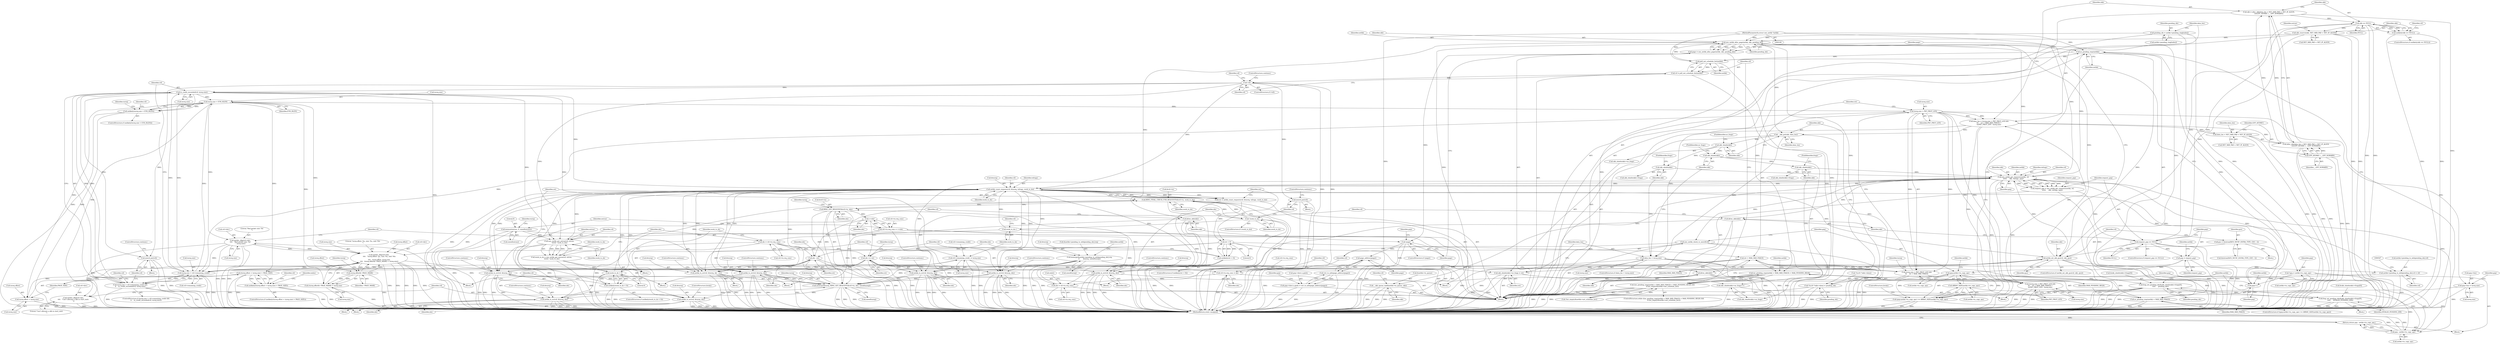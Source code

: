 digraph "1_linux_48856286b64e4b66ec62b94e504d0b29c1ade664_3@integer" {
"1000369" [label="(Call,skb = alloc_skb(data_len + NET_SKB_PAD + NET_IP_ALIGN,\n\t\t\t\tGFP_ATOMIC | __GFP_NOWARN))"];
"1000371" [label="(Call,alloc_skb(data_len + NET_SKB_PAD + NET_IP_ALIGN,\n\t\t\t\tGFP_ATOMIC | __GFP_NOWARN))"];
"1000353" [label="(Call,data_len = (txreq.size > PKT_PROT_LEN &&\n\t\t\t    ret < MAX_SKB_FRAGS) ?\n\t\t\tPKT_PROT_LEN : txreq.size)"];
"1000357" [label="(Call,txreq.size > PKT_PROT_LEN)"];
"1000282" [label="(Call,txreq.size < ETH_HLEN)"];
"1000185" [label="(Call,txreq.size > vif->remaining_credit)"];
"1000192" [label="(Call,tx_credit_exceeded(vif, txreq.size))"];
"1000148" [label="(Call,!vif)"];
"1000143" [label="(Call,vif = poll_net_schedule_list(netbk))"];
"1000145" [label="(Call,poll_net_schedule_list(netbk))"];
"1000122" [label="(Call,nr_pending_reqs(netbk))"];
"1000436" [label="(Call,xen_netbk_alloc_page(netbk, skb, pending_idx))"];
"1000107" [label="(MethodParameterIn,struct xen_netbk *netbk)"];
"1000397" [label="(Call,skb_reserve(skb, NET_SKB_PAD + NET_IP_ALIGN))"];
"1000382" [label="(Call,skb == NULL)"];
"1000369" [label="(Call,skb = alloc_skb(data_len + NET_SKB_PAD + NET_IP_ALIGN,\n\t\t\t\tGFP_ATOMIC | __GFP_NOWARN))"];
"1000606" [label="(Call,request_gop == NULL)"];
"1000597" [label="(Call,request_gop = xen_netbk_get_requests(netbk, vif,\n\t\t\t\t\t\t     skb, txfrags, gop))"];
"1000599" [label="(Call,xen_netbk_get_requests(netbk, vif,\n\t\t\t\t\t\t     skb, txfrags, gop))"];
"1000421" [label="(Call,netbk_set_skb_gso(vif, skb, gso))"];
"1000257" [label="(Call,netbk_count_requests(vif, &txreq, txfrags, work_to_do))"];
"1000232" [label="(Call,xen_netbk_get_extras(vif, extras,\n \t\t\t\t\t\t\t  work_to_do))"];
"1000218" [label="(Call,memset(extras, 0, sizeof(extras)))"];
"1000208" [label="(Call,work_to_do--)"];
"1000158" [label="(Call,!work_to_do)"];
"1000151" [label="(Call,RING_FINAL_CHECK_FOR_REQUESTS(&vif->tx, work_to_do))"];
"1000175" [label="(Call,RING_GET_REQUEST(&vif->tx, idx))"];
"1000164" [label="(Call,idx = vif->tx.req_cons)"];
"1000627" [label="(Call,vif->tx.req_cons = idx)"];
"1000277" [label="(Call,idx += ret)"];
"1000265" [label="(Call,ret < 0)"];
"1000255" [label="(Call,ret = netbk_count_requests(vif, &txreq, txfrags, work_to_do))"];
"1000236" [label="(Call,idx = vif->tx.req_cons)"];
"1000210" [label="(Call,vif->tx.req_cons = ++idx)"];
"1000216" [label="(Call,++idx)"];
"1000245" [label="(Call,work_to_do < 0)"];
"1000230" [label="(Call,work_to_do = xen_netbk_get_extras(vif, extras,\n \t\t\t\t\t\t\t  work_to_do))"];
"1000172" [label="(Call,memcpy(&txreq, RING_GET_REQUEST(&vif->tx, idx), sizeof(txreq)))"];
"1000612" [label="(Call,netbk_tx_err(vif, &txreq, idx))"];
"1000522" [label="(Call,memcpy(&netbk->pending_tx_info[pending_idx].req,\n\t\t       &txreq, sizeof(txreq)))"];
"1000296" [label="(Call,netbk_tx_err(vif, &txreq, idx))"];
"1000446" [label="(Call,netbk_tx_err(vif, &txreq, idx))"];
"1000428" [label="(Call,netbk_tx_err(vif, &txreq, idx))"];
"1000269" [label="(Call,netbk_tx_err(vif, &txreq, idx - ret))"];
"1000273" [label="(Call,idx - ret)"];
"1000249" [label="(Call,netbk_tx_err(vif, &txreq, idx))"];
"1000334" [label="(Call,netbk_tx_err(vif, &txreq, idx))"];
"1000412" [label="(Call,gso = &extras[XEN_NETIF_EXTRA_TYPE_GSO - 1])"];
"1000588" [label="(Call,skb_shinfo(skb))"];
"1000557" [label="(Call,skb_shinfo(skb))"];
"1000552" [label="(Call,__skb_put(skb, data_len))"];
"1000577" [label="(Call,skb_shinfo(skb))"];
"1000570" [label="(Call,skb_shinfo(skb))"];
"1000520" [label="(Call,gop++)"];
"1000638" [label="(Call,gop-netbk->tx_copy_ops)"];
"1000618" [label="(Call,gop = request_gop)"];
"1000643" [label="(Call,ARRAY_SIZE(netbk->tx_copy_ops))"];
"1000110" [label="(Call,*gop = netbk->tx_copy_ops)"];
"1000346" [label="(Call,pending_idx = netbk->pending_ring[index])"];
"1000288" [label="(Call,netdev_dbg(vif->dev,\n\t\t\t\t   \"Bad packet size: %d\n\", txreq.size))"];
"1000314" [label="(Call,netdev_dbg(vif->dev,\n \t\t\t\t   \"txreq.offset: %x, size: %u, end: %lu\n\",\n \t\t\t\t   txreq.offset, txreq.size,\n \t\t\t\t   (txreq.offset&~PAGE_MASK) + txreq.size))"];
"1000326" [label="(Call,txreq.offset&~PAGE_MASK)"];
"1000562" [label="(Call,data_len < txreq.size)"];
"1000201" [label="(Call,vif->remaining_credit -= txreq.size)"];
"1000377" [label="(Call,GFP_ATOMIC | __GFP_NOWARN)"];
"1000381" [label="(Call,unlikely(skb == NULL))"];
"1000426" [label="(Call,kfree_skb(skb))"];
"1000244" [label="(Call,unlikely(work_to_do < 0))"];
"1000391" [label="(Call,netbk_tx_err(vif, &txreq, idx))"];
"1000264" [label="(Call,unlikely(ret < 0))"];
"1000362" [label="(Call,ret < MAX_SKB_FRAGS)"];
"1000120" [label="(Call,(nr_pending_reqs(netbk) + MAX_SKB_FRAGS) < MAX_PENDING_REQS)"];
"1000119" [label="(Call,((nr_pending_reqs(netbk) + MAX_SKB_FRAGS) < MAX_PENDING_REQS) &&\n\t\t!list_empty(&netbk->net_schedule_list))"];
"1000121" [label="(Call,nr_pending_reqs(netbk) + MAX_SKB_FRAGS)"];
"1000356" [label="(Call,txreq.size > PKT_PROT_LEN &&\n\t\t\t    ret < MAX_SKB_FRAGS)"];
"1000555" [label="(Call,skb_shinfo(skb)->nr_frags = ret)"];
"1000568" [label="(Call,skb_shinfo(skb)->nr_frags++)"];
"1000535" [label="(Call,netbk->pending_tx_info[pending_idx].vif = vif)"];
"1000161" [label="(Call,xenvif_put(vif))"];
"1000184" [label="(Call,txreq.size > vif->remaining_credit &&\n\t\t    tx_credit_exceeded(vif, txreq.size))"];
"1000281" [label="(Call,unlikely(txreq.size < ETH_HLEN))"];
"1000304" [label="(Call,(txreq.offset + txreq.size) > PAGE_SIZE)"];
"1000303" [label="(Call,unlikely((txreq.offset + txreq.size) > PAGE_SIZE))"];
"1000305" [label="(Call,txreq.offset + txreq.size)"];
"1000325" [label="(Call,(txreq.offset&~PAGE_MASK) + txreq.size)"];
"1000386" [label="(Call,netdev_dbg(vif->dev,\n\t\t\t\t   \"Can't allocate a skb in start_xmit.\n\"))"];
"1000372" [label="(Call,data_len + NET_SKB_PAD + NET_IP_ALIGN)"];
"1000355" [label="(Call,(txreq.size > PKT_PROT_LEN &&\n\t\t\t    ret < MAX_SKB_FRAGS) ?\n\t\t\tPKT_PROT_LEN : txreq.size)"];
"1000508" [label="(Call,gop->len = txreq.size)"];
"1000198" [label="(Call,xenvif_put(vif))"];
"1000434" [label="(Call,page = xen_netbk_alloc_page(netbk, skb, pending_idx))"];
"1000441" [label="(Call,!page)"];
"1000490" [label="(Call,page_address(page))"];
"1000489" [label="(Call,virt_to_mfn(page_address(page)))"];
"1000481" [label="(Call,gop->dest.u.gmfn = virt_to_mfn(page_address(page)))"];
"1000444" [label="(Call,kfree_skb(skb))"];
"1000544" [label="(Call,*((u16 *)skb->data) = pending_idx)"];
"1000573" [label="(Call,frag_set_pending_idx(&skb_shinfo(skb)->frags[0],\n\t\t\t\t\t     pending_idx))"];
"1000584" [label="(Call,frag_set_pending_idx(&skb_shinfo(skb)->frags[0],\n\t\t\t\t\t     INVALID_PENDING_IDX))"];
"1000637" [label="(Call,(gop-netbk->tx_copy_ops) >= ARRAY_SIZE(netbk->tx_copy_ops))"];
"1000649" [label="(Call,gop - netbk->tx_copy_ops)"];
"1000648" [label="(Return,return gop - netbk->tx_copy_ops;)"];
"1000610" [label="(Call,kfree_skb(skb))"];
"1000621" [label="(Call,__skb_queue_tail(&netbk->tx_queue, skb))"];
"1000634" [label="(Call,xen_netbk_check_rx_xenvif(vif))"];
"1000124" [label="(Identifier,MAX_SKB_FRAGS)"];
"1000438" [label="(Identifier,skb)"];
"1000279" [label="(Identifier,ret)"];
"1000443" [label="(Block,)"];
"1000597" [label="(Call,request_gop = xen_netbk_get_requests(netbk, vif,\n\t\t\t\t\t\t     skb, txfrags, gop))"];
"1000118" [label="(ControlStructure,while (((nr_pending_reqs(netbk) + MAX_SKB_FRAGS) < MAX_PENDING_REQS) &&\n\t\t!list_empty(&netbk->net_schedule_list)))"];
"1000367" [label="(Identifier,txreq)"];
"1000166" [label="(Call,vif->tx.req_cons)"];
"1000386" [label="(Call,netdev_dbg(vif->dev,\n\t\t\t\t   \"Can't allocate a skb in start_xmit.\n\"))"];
"1000335" [label="(Identifier,vif)"];
"1000604" [label="(Identifier,gop)"];
"1000442" [label="(Identifier,page)"];
"1000302" [label="(ControlStructure,if (unlikely((txreq.offset + txreq.size) > PAGE_SIZE)))"];
"1000405" [label="(Identifier,extras)"];
"1000175" [label="(Call,RING_GET_REQUEST(&vif->tx, idx))"];
"1000456" [label="(Identifier,gop)"];
"1000325" [label="(Call,(txreq.offset&~PAGE_MASK) + txreq.size)"];
"1000172" [label="(Call,memcpy(&txreq, RING_GET_REQUEST(&vif->tx, idx), sizeof(txreq)))"];
"1000426" [label="(Call,kfree_skb(skb))"];
"1000628" [label="(Call,vif->tx.req_cons)"];
"1000339" [label="(ControlStructure,continue;)"];
"1000165" [label="(Identifier,idx)"];
"1000361" [label="(Identifier,PKT_PROT_LEN)"];
"1000592" [label="(Identifier,INVALID_PENDING_IDX)"];
"1000253" [label="(Identifier,idx)"];
"1000433" [label="(ControlStructure,continue;)"];
"1000429" [label="(Identifier,vif)"];
"1000259" [label="(Call,&txreq)"];
"1000577" [label="(Call,skb_shinfo(skb))"];
"1000189" [label="(Call,vif->remaining_credit)"];
"1000387" [label="(Call,vif->dev)"];
"1000306" [label="(Call,txreq.offset)"];
"1000326" [label="(Call,txreq.offset&~PAGE_MASK)"];
"1000635" [label="(Identifier,vif)"];
"1000412" [label="(Call,gso = &extras[XEN_NETIF_EXTRA_TYPE_GSO - 1])"];
"1000396" [label="(ControlStructure,break;)"];
"1000334" [label="(Call,netbk_tx_err(vif, &txreq, idx))"];
"1000636" [label="(ControlStructure,if ((gop-netbk->tx_copy_ops) >= ARRAY_SIZE(netbk->tx_copy_ops)))"];
"1000627" [label="(Call,vif->tx.req_cons = idx)"];
"1000435" [label="(Identifier,page)"];
"1000377" [label="(Call,GFP_ATOMIC | __GFP_NOWARN)"];
"1000266" [label="(Identifier,ret)"];
"1000315" [label="(Call,vif->dev)"];
"1000234" [label="(Identifier,extras)"];
"1000531" [label="(Call,&txreq)"];
"1000108" [label="(Block,)"];
"1000121" [label="(Call,nr_pending_reqs(netbk) + MAX_SKB_FRAGS)"];
"1000112" [label="(Call,netbk->tx_copy_ops)"];
"1000490" [label="(Call,page_address(page))"];
"1000346" [label="(Call,pending_idx = netbk->pending_ring[index])"];
"1000158" [label="(Call,!work_to_do)"];
"1000607" [label="(Identifier,request_gop)"];
"1000293" [label="(Call,txreq.size)"];
"1000617" [label="(ControlStructure,continue;)"];
"1000193" [label="(Identifier,vif)"];
"1000414" [label="(Call,&extras[XEN_NETIF_EXTRA_TYPE_GSO - 1])"];
"1000378" [label="(Identifier,GFP_ATOMIC)"];
"1000599" [label="(Call,xen_netbk_get_requests(netbk, vif,\n\t\t\t\t\t\t     skb, txfrags, gop))"];
"1000598" [label="(Identifier,request_gop)"];
"1000218" [label="(Call,memset(extras, 0, sizeof(extras)))"];
"1000210" [label="(Call,vif->tx.req_cons = ++idx)"];
"1000648" [label="(Return,return gop - netbk->tx_copy_ops;)"];
"1000354" [label="(Identifier,data_len)"];
"1000622" [label="(Call,&netbk->tx_queue)"];
"1000145" [label="(Call,poll_net_schedule_list(netbk))"];
"1000618" [label="(Call,gop = request_gop)"];
"1000397" [label="(Call,skb_reserve(skb, NET_SKB_PAD + NET_IP_ALIGN))"];
"1000205" [label="(Call,txreq.size)"];
"1000236" [label="(Call,idx = vif->tx.req_cons)"];
"1000616" [label="(Identifier,idx)"];
"1000425" [label="(Block,)"];
"1000556" [label="(Call,skb_shinfo(skb)->nr_frags)"];
"1000243" [label="(ControlStructure,if (unlikely(work_to_do < 0)))"];
"1000353" [label="(Call,data_len = (txreq.size > PKT_PROT_LEN &&\n\t\t\t    ret < MAX_SKB_FRAGS) ?\n\t\t\tPKT_PROT_LEN : txreq.size)"];
"1000533" [label="(Call,sizeof(txreq))"];
"1000576" [label="(Call,skb_shinfo(skb)->frags)"];
"1000275" [label="(Identifier,ret)"];
"1000491" [label="(Identifier,page)"];
"1000523" [label="(Call,&netbk->pending_tx_info[pending_idx].req)"];
"1000651" [label="(Call,netbk->tx_copy_ops)"];
"1000420" [label="(ControlStructure,if (netbk_set_skb_gso(vif, skb, gso)))"];
"1000552" [label="(Call,__skb_put(skb, data_len))"];
"1000257" [label="(Call,netbk_count_requests(vif, &txreq, txfrags, work_to_do))"];
"1000357" [label="(Call,txreq.size > PKT_PROT_LEN)"];
"1000567" [label="(Block,)"];
"1000187" [label="(Identifier,txreq)"];
"1000250" [label="(Identifier,vif)"];
"1000183" [label="(ControlStructure,if (txreq.size > vif->remaining_credit &&\n\t\t    tx_credit_exceeded(vif, txreq.size)))"];
"1000301" [label="(ControlStructure,continue;)"];
"1000624" [label="(Identifier,netbk)"];
"1000362" [label="(Call,ret < MAX_SKB_FRAGS)"];
"1000180" [label="(Identifier,idx)"];
"1000132" [label="(Block,)"];
"1000434" [label="(Call,page = xen_netbk_alloc_page(netbk, skb, pending_idx))"];
"1000612" [label="(Call,netbk_tx_err(vif, &txreq, idx))"];
"1000246" [label="(Identifier,work_to_do)"];
"1000322" [label="(Call,txreq.size)"];
"1000570" [label="(Call,skb_shinfo(skb))"];
"1000173" [label="(Call,&txreq)"];
"1000520" [label="(Call,gop++)"];
"1000258" [label="(Identifier,vif)"];
"1000330" [label="(Identifier,~PAGE_MASK)"];
"1000194" [label="(Call,txreq.size)"];
"1000517" [label="(Identifier,gop)"];
"1000120" [label="(Call,(nr_pending_reqs(netbk) + MAX_SKB_FRAGS) < MAX_PENDING_REQS)"];
"1000261" [label="(Identifier,txfrags)"];
"1000162" [label="(Identifier,vif)"];
"1000157" [label="(ControlStructure,if (!work_to_do))"];
"1000144" [label="(Identifier,vif)"];
"1000588" [label="(Call,skb_shinfo(skb))"];
"1000107" [label="(MethodParameterIn,struct xen_netbk *netbk)"];
"1000384" [label="(Identifier,NULL)"];
"1000235" [label="(Identifier,work_to_do)"];
"1000284" [label="(Identifier,txreq)"];
"1000282" [label="(Call,txreq.size < ETH_HLEN)"];
"1000148" [label="(Call,!vif)"];
"1000303" [label="(Call,unlikely((txreq.offset + txreq.size) > PAGE_SIZE))"];
"1000232" [label="(Call,xen_netbk_get_extras(vif, extras,\n \t\t\t\t\t\t\t  work_to_do))"];
"1000543" [label="(Identifier,vif)"];
"1000561" [label="(ControlStructure,if (data_len < txreq.size))"];
"1000448" [label="(Call,&txreq)"];
"1000427" [label="(Identifier,skb)"];
"1000444" [label="(Call,kfree_skb(skb))"];
"1000634" [label="(Call,xen_netbk_check_rx_xenvif(vif))"];
"1000451" [label="(ControlStructure,continue;)"];
"1000143" [label="(Call,vif = poll_net_schedule_list(netbk))"];
"1000613" [label="(Identifier,vif)"];
"1000440" [label="(ControlStructure,if (!page))"];
"1000254" [label="(ControlStructure,continue;)"];
"1000535" [label="(Call,netbk->pending_tx_info[pending_idx].vif = vif)"];
"1000184" [label="(Call,txreq.size > vif->remaining_credit &&\n\t\t    tx_credit_exceeded(vif, txreq.size))"];
"1000558" [label="(Identifier,skb)"];
"1000383" [label="(Identifier,skb)"];
"1000569" [label="(Call,skb_shinfo(skb)->nr_frags)"];
"1000557" [label="(Call,skb_shinfo(skb))"];
"1000644" [label="(Call,netbk->tx_copy_ops)"];
"1000489" [label="(Call,virt_to_mfn(page_address(page)))"];
"1000211" [label="(Call,vif->tx.req_cons)"];
"1000126" [label="(Call,!list_empty(&netbk->net_schedule_list))"];
"1000587" [label="(Call,skb_shinfo(skb)->frags)"];
"1000363" [label="(Identifier,ret)"];
"1000318" [label="(Literal,\"txreq.offset: %x, size: %u, end: %lu\n\")"];
"1000614" [label="(Call,&txreq)"];
"1000146" [label="(Identifier,netbk)"];
"1000654" [label="(MethodReturn,static unsigned)"];
"1000271" [label="(Call,&txreq)"];
"1000147" [label="(ControlStructure,if (!vif))"];
"1000562" [label="(Call,data_len < txreq.size)"];
"1000563" [label="(Identifier,data_len)"];
"1000512" [label="(Call,txreq.size)"];
"1000255" [label="(Call,ret = netbk_count_requests(vif, &txreq, txfrags, work_to_do))"];
"1000338" [label="(Identifier,idx)"];
"1000192" [label="(Call,tx_credit_exceeded(vif, txreq.size))"];
"1000156" [label="(Identifier,work_to_do)"];
"1000589" [label="(Identifier,skb)"];
"1000584" [label="(Call,frag_set_pending_idx(&skb_shinfo(skb)->frags[0],\n\t\t\t\t\t     INVALID_PENDING_IDX))"];
"1000608" [label="(Identifier,NULL)"];
"1000581" [label="(Identifier,pending_idx)"];
"1000390" [label="(Literal,\"Can't allocate a skb in start_xmit.\n\")"];
"1000296" [label="(Call,netbk_tx_err(vif, &txreq, idx))"];
"1000508" [label="(Call,gop->len = txreq.size)"];
"1000251" [label="(Call,&txreq)"];
"1000256" [label="(Identifier,ret)"];
"1000171" [label="(Call,rmb())"];
"1000559" [label="(FieldIdentifier,nr_frags)"];
"1000249" [label="(Call,netbk_tx_err(vif, &txreq, idx))"];
"1000413" [label="(Identifier,gso)"];
"1000111" [label="(Identifier,gop)"];
"1000331" [label="(Call,txreq.size)"];
"1000551" [label="(Identifier,pending_idx)"];
"1000398" [label="(Identifier,skb)"];
"1000307" [label="(Identifier,txreq)"];
"1000637" [label="(Call,(gop-netbk->tx_copy_ops) >= ARRAY_SIZE(netbk->tx_copy_ops))"];
"1000481" [label="(Call,gop->dest.u.gmfn = virt_to_mfn(page_address(page)))"];
"1000527" [label="(Identifier,netbk)"];
"1000274" [label="(Identifier,idx)"];
"1000388" [label="(Identifier,vif)"];
"1000226" [label="(Identifier,txreq)"];
"1000645" [label="(Identifier,netbk)"];
"1000544" [label="(Call,*((u16 *)skb->data) = pending_idx)"];
"1000573" [label="(Call,frag_set_pending_idx(&skb_shinfo(skb)->frags[0],\n\t\t\t\t\t     pending_idx))"];
"1000536" [label="(Call,netbk->pending_tx_info[pending_idx].vif)"];
"1000630" [label="(Identifier,vif)"];
"1000364" [label="(Identifier,MAX_SKB_FRAGS)"];
"1000428" [label="(Call,netbk_tx_err(vif, &txreq, idx))"];
"1000432" [label="(Identifier,idx)"];
"1000332" [label="(Identifier,txreq)"];
"1000553" [label="(Identifier,skb)"];
"1000371" [label="(Call,alloc_skb(data_len + NET_SKB_PAD + NET_IP_ALIGN,\n\t\t\t\tGFP_ATOMIC | __GFP_NOWARN))"];
"1000268" [label="(Block,)"];
"1000199" [label="(Identifier,vif)"];
"1000336" [label="(Call,&txreq)"];
"1000366" [label="(Call,txreq.size)"];
"1000568" [label="(Call,skb_shinfo(skb)->nr_frags++)"];
"1000152" [label="(Call,&vif->tx)"];
"1000424" [label="(Identifier,gso)"];
"1000119" [label="(Call,((nr_pending_reqs(netbk) + MAX_SKB_FRAGS) < MAX_PENDING_REQS) &&\n\t\t!list_empty(&netbk->net_schedule_list))"];
"1000230" [label="(Call,work_to_do = xen_netbk_get_extras(vif, extras,\n \t\t\t\t\t\t\t  work_to_do))"];
"1000198" [label="(Call,xenvif_put(vif))"];
"1000595" [label="(Identifier,netbk)"];
"1000554" [label="(Identifier,data_len)"];
"1000229" [label="(Block,)"];
"1000382" [label="(Call,skb == NULL)"];
"1000437" [label="(Identifier,netbk)"];
"1000154" [label="(Identifier,vif)"];
"1000393" [label="(Call,&txreq)"];
"1000643" [label="(Call,ARRAY_SIZE(netbk->tx_copy_ops))"];
"1000151" [label="(Call,RING_FINAL_CHECK_FOR_REQUESTS(&vif->tx, work_to_do))"];
"1000379" [label="(Identifier,__GFP_NOWARN)"];
"1000263" [label="(ControlStructure,if (unlikely(ret < 0)))"];
"1000161" [label="(Call,xenvif_put(vif))"];
"1000585" [label="(Call,&skb_shinfo(skb)->frags[0])"];
"1000186" [label="(Call,txreq.size)"];
"1000583" [label="(Block,)"];
"1000447" [label="(Identifier,vif)"];
"1000521" [label="(Identifier,gop)"];
"1000269" [label="(Call,netbk_tx_err(vif, &txreq, idx - ret))"];
"1000606" [label="(Call,request_gop == NULL)"];
"1000197" [label="(Block,)"];
"1000176" [label="(Call,&vif->tx)"];
"1000290" [label="(Identifier,vif)"];
"1000650" [label="(Identifier,gop)"];
"1000238" [label="(Call,vif->tx.req_cons)"];
"1000304" [label="(Call,(txreq.offset + txreq.size) > PAGE_SIZE)"];
"1000545" [label="(Call,*((u16 *)skb->data))"];
"1000365" [label="(Identifier,PKT_PROT_LEN)"];
"1000122" [label="(Call,nr_pending_reqs(netbk))"];
"1000495" [label="(Identifier,gop)"];
"1000602" [label="(Identifier,skb)"];
"1000288" [label="(Call,netdev_dbg(vif->dev,\n\t\t\t\t   \"Bad packet size: %d\n\", txreq.size))"];
"1000610" [label="(Call,kfree_skb(skb))"];
"1000289" [label="(Call,vif->dev)"];
"1000372" [label="(Call,data_len + NET_SKB_PAD + NET_IP_ALIGN)"];
"1000220" [label="(Literal,0)"];
"1000313" [label="(Block,)"];
"1000640" [label="(Call,netbk->tx_copy_ops)"];
"1000621" [label="(Call,__skb_queue_tail(&netbk->tx_queue, skb))"];
"1000273" [label="(Call,idx - ret)"];
"1000358" [label="(Call,txreq.size)"];
"1000221" [label="(Call,sizeof(extras))"];
"1000430" [label="(Call,&txreq)"];
"1000278" [label="(Identifier,idx)"];
"1000160" [label="(Block,)"];
"1000202" [label="(Call,vif->remaining_credit)"];
"1000283" [label="(Call,txreq.size)"];
"1000385" [label="(Block,)"];
"1000277" [label="(Call,idx += ret)"];
"1000600" [label="(Identifier,netbk)"];
"1000203" [label="(Identifier,vif)"];
"1000264" [label="(Call,unlikely(ret < 0))"];
"1000399" [label="(Call,NET_SKB_PAD + NET_IP_ALIGN)"];
"1000369" [label="(Call,skb = alloc_skb(data_len + NET_SKB_PAD + NET_IP_ALIGN,\n\t\t\t\tGFP_ATOMIC | __GFP_NOWARN))"];
"1000609" [label="(Block,)"];
"1000201" [label="(Call,vif->remaining_credit -= txreq.size)"];
"1000213" [label="(Identifier,vif)"];
"1000233" [label="(Identifier,vif)"];
"1000298" [label="(Call,&txreq)"];
"1000297" [label="(Identifier,vif)"];
"1000450" [label="(Identifier,idx)"];
"1000312" [label="(Identifier,PAGE_SIZE)"];
"1000355" [label="(Call,(txreq.size > PKT_PROT_LEN &&\n\t\t\t    ret < MAX_SKB_FRAGS) ?\n\t\t\tPKT_PROT_LEN : txreq.size)"];
"1000181" [label="(Call,sizeof(txreq))"];
"1000316" [label="(Identifier,vif)"];
"1000270" [label="(Identifier,vif)"];
"1000185" [label="(Call,txreq.size > vif->remaining_credit)"];
"1000423" [label="(Identifier,skb)"];
"1000209" [label="(Identifier,work_to_do)"];
"1000560" [label="(Identifier,ret)"];
"1000649" [label="(Call,gop - netbk->tx_copy_ops)"];
"1000564" [label="(Call,txreq.size)"];
"1000265" [label="(Call,ret < 0)"];
"1000123" [label="(Identifier,netbk)"];
"1000286" [label="(Identifier,ETH_HLEN)"];
"1000381" [label="(Call,unlikely(skb == NULL))"];
"1000439" [label="(Identifier,pending_idx)"];
"1000159" [label="(Identifier,work_to_do)"];
"1000217" [label="(Identifier,idx)"];
"1000327" [label="(Call,txreq.offset)"];
"1000392" [label="(Identifier,vif)"];
"1000341" [label="(Identifier,index)"];
"1000410" [label="(Block,)"];
"1000571" [label="(Identifier,skb)"];
"1000555" [label="(Call,skb_shinfo(skb)->nr_frags = ret)"];
"1000579" [label="(FieldIdentifier,frags)"];
"1000446" [label="(Call,netbk_tx_err(vif, &txreq, idx))"];
"1000245" [label="(Call,work_to_do < 0)"];
"1000300" [label="(Identifier,idx)"];
"1000287" [label="(Block,)"];
"1000305" [label="(Call,txreq.offset + txreq.size)"];
"1000216" [label="(Call,++idx)"];
"1000267" [label="(Literal,0)"];
"1000626" [label="(Identifier,skb)"];
"1000200" [label="(ControlStructure,continue;)"];
"1000309" [label="(Call,txreq.size)"];
"1000314" [label="(Call,netdev_dbg(vif->dev,\n \t\t\t\t   \"txreq.offset: %x, size: %u, end: %lu\n\",\n \t\t\t\t   txreq.offset, txreq.size,\n \t\t\t\t   (txreq.offset&~PAGE_MASK) + txreq.size))"];
"1000380" [label="(ControlStructure,if (unlikely(skb == NULL)))"];
"1000638" [label="(Call,gop-netbk->tx_copy_ops)"];
"1000292" [label="(Literal,\"Bad packet size: %d\n\")"];
"1000647" [label="(ControlStructure,break;)"];
"1000110" [label="(Call,*gop = netbk->tx_copy_ops)"];
"1000441" [label="(Call,!page)"];
"1000620" [label="(Identifier,request_gop)"];
"1000248" [label="(Block,)"];
"1000374" [label="(Call,NET_SKB_PAD + NET_IP_ALIGN)"];
"1000244" [label="(Call,unlikely(work_to_do < 0))"];
"1000619" [label="(Identifier,gop)"];
"1000639" [label="(Identifier,gop)"];
"1000522" [label="(Call,memcpy(&netbk->pending_tx_info[pending_idx].req,\n\t\t       &txreq, sizeof(txreq)))"];
"1000149" [label="(Identifier,vif)"];
"1000163" [label="(ControlStructure,continue;)"];
"1000539" [label="(Identifier,netbk)"];
"1000445" [label="(Identifier,skb)"];
"1000633" [label="(Identifier,idx)"];
"1000574" [label="(Call,&skb_shinfo(skb)->frags[0])"];
"1000572" [label="(FieldIdentifier,nr_frags)"];
"1000590" [label="(FieldIdentifier,frags)"];
"1000276" [label="(ControlStructure,continue;)"];
"1000391" [label="(Call,netbk_tx_err(vif, &txreq, idx))"];
"1000262" [label="(Identifier,work_to_do)"];
"1000603" [label="(Identifier,txfrags)"];
"1000347" [label="(Identifier,pending_idx)"];
"1000605" [label="(ControlStructure,if (request_gop == NULL))"];
"1000280" [label="(ControlStructure,if (unlikely(txreq.size < ETH_HLEN)))"];
"1000348" [label="(Call,netbk->pending_ring[index])"];
"1000150" [label="(ControlStructure,continue;)"];
"1000436" [label="(Call,xen_netbk_alloc_page(netbk, skb, pending_idx))"];
"1000509" [label="(Call,gop->len)"];
"1000125" [label="(Identifier,MAX_PENDING_REQS)"];
"1000247" [label="(Literal,0)"];
"1000182" [label="(Identifier,txreq)"];
"1000164" [label="(Call,idx = vif->tx.req_cons)"];
"1000578" [label="(Identifier,skb)"];
"1000219" [label="(Identifier,extras)"];
"1000395" [label="(Identifier,idx)"];
"1000130" [label="(Identifier,netbk)"];
"1000281" [label="(Call,unlikely(txreq.size < ETH_HLEN))"];
"1000601" [label="(Identifier,vif)"];
"1000611" [label="(Identifier,skb)"];
"1000370" [label="(Identifier,skb)"];
"1000356" [label="(Call,txreq.size > PKT_PROT_LEN &&\n\t\t\t    ret < MAX_SKB_FRAGS)"];
"1000231" [label="(Identifier,work_to_do)"];
"1000373" [label="(Identifier,data_len)"];
"1000237" [label="(Identifier,idx)"];
"1000319" [label="(Call,txreq.offset)"];
"1000482" [label="(Call,gop->dest.u.gmfn)"];
"1000421" [label="(Call,netbk_set_skb_gso(vif, skb, gso))"];
"1000422" [label="(Identifier,vif)"];
"1000208" [label="(Call,work_to_do--)"];
"1000369" -> "1000132"  [label="AST: "];
"1000369" -> "1000371"  [label="CFG: "];
"1000370" -> "1000369"  [label="AST: "];
"1000371" -> "1000369"  [label="AST: "];
"1000383" -> "1000369"  [label="CFG: "];
"1000369" -> "1000654"  [label="DDG: "];
"1000371" -> "1000369"  [label="DDG: "];
"1000371" -> "1000369"  [label="DDG: "];
"1000369" -> "1000382"  [label="DDG: "];
"1000371" -> "1000377"  [label="CFG: "];
"1000372" -> "1000371"  [label="AST: "];
"1000377" -> "1000371"  [label="AST: "];
"1000371" -> "1000654"  [label="DDG: "];
"1000371" -> "1000654"  [label="DDG: "];
"1000353" -> "1000371"  [label="DDG: "];
"1000377" -> "1000371"  [label="DDG: "];
"1000377" -> "1000371"  [label="DDG: "];
"1000353" -> "1000132"  [label="AST: "];
"1000353" -> "1000355"  [label="CFG: "];
"1000354" -> "1000353"  [label="AST: "];
"1000355" -> "1000353"  [label="AST: "];
"1000370" -> "1000353"  [label="CFG: "];
"1000353" -> "1000654"  [label="DDG: "];
"1000357" -> "1000353"  [label="DDG: "];
"1000357" -> "1000353"  [label="DDG: "];
"1000353" -> "1000372"  [label="DDG: "];
"1000353" -> "1000552"  [label="DDG: "];
"1000357" -> "1000356"  [label="AST: "];
"1000357" -> "1000361"  [label="CFG: "];
"1000358" -> "1000357"  [label="AST: "];
"1000361" -> "1000357"  [label="AST: "];
"1000363" -> "1000357"  [label="CFG: "];
"1000356" -> "1000357"  [label="CFG: "];
"1000357" -> "1000185"  [label="DDG: "];
"1000357" -> "1000356"  [label="DDG: "];
"1000357" -> "1000356"  [label="DDG: "];
"1000282" -> "1000357"  [label="DDG: "];
"1000357" -> "1000355"  [label="DDG: "];
"1000357" -> "1000355"  [label="DDG: "];
"1000357" -> "1000508"  [label="DDG: "];
"1000357" -> "1000562"  [label="DDG: "];
"1000282" -> "1000281"  [label="AST: "];
"1000282" -> "1000286"  [label="CFG: "];
"1000283" -> "1000282"  [label="AST: "];
"1000286" -> "1000282"  [label="AST: "];
"1000281" -> "1000282"  [label="CFG: "];
"1000282" -> "1000654"  [label="DDG: "];
"1000282" -> "1000281"  [label="DDG: "];
"1000282" -> "1000281"  [label="DDG: "];
"1000185" -> "1000282"  [label="DDG: "];
"1000192" -> "1000282"  [label="DDG: "];
"1000282" -> "1000288"  [label="DDG: "];
"1000282" -> "1000304"  [label="DDG: "];
"1000282" -> "1000305"  [label="DDG: "];
"1000282" -> "1000314"  [label="DDG: "];
"1000282" -> "1000325"  [label="DDG: "];
"1000185" -> "1000184"  [label="AST: "];
"1000185" -> "1000189"  [label="CFG: "];
"1000186" -> "1000185"  [label="AST: "];
"1000189" -> "1000185"  [label="AST: "];
"1000193" -> "1000185"  [label="CFG: "];
"1000184" -> "1000185"  [label="CFG: "];
"1000185" -> "1000654"  [label="DDG: "];
"1000185" -> "1000654"  [label="DDG: "];
"1000185" -> "1000184"  [label="DDG: "];
"1000185" -> "1000184"  [label="DDG: "];
"1000192" -> "1000185"  [label="DDG: "];
"1000288" -> "1000185"  [label="DDG: "];
"1000314" -> "1000185"  [label="DDG: "];
"1000562" -> "1000185"  [label="DDG: "];
"1000201" -> "1000185"  [label="DDG: "];
"1000185" -> "1000192"  [label="DDG: "];
"1000185" -> "1000201"  [label="DDG: "];
"1000185" -> "1000201"  [label="DDG: "];
"1000192" -> "1000184"  [label="AST: "];
"1000192" -> "1000194"  [label="CFG: "];
"1000193" -> "1000192"  [label="AST: "];
"1000194" -> "1000192"  [label="AST: "];
"1000184" -> "1000192"  [label="CFG: "];
"1000192" -> "1000654"  [label="DDG: "];
"1000192" -> "1000184"  [label="DDG: "];
"1000192" -> "1000184"  [label="DDG: "];
"1000148" -> "1000192"  [label="DDG: "];
"1000192" -> "1000198"  [label="DDG: "];
"1000192" -> "1000201"  [label="DDG: "];
"1000192" -> "1000232"  [label="DDG: "];
"1000192" -> "1000257"  [label="DDG: "];
"1000148" -> "1000147"  [label="AST: "];
"1000148" -> "1000149"  [label="CFG: "];
"1000149" -> "1000148"  [label="AST: "];
"1000150" -> "1000148"  [label="CFG: "];
"1000154" -> "1000148"  [label="CFG: "];
"1000148" -> "1000654"  [label="DDG: "];
"1000148" -> "1000654"  [label="DDG: "];
"1000143" -> "1000148"  [label="DDG: "];
"1000148" -> "1000161"  [label="DDG: "];
"1000148" -> "1000198"  [label="DDG: "];
"1000148" -> "1000232"  [label="DDG: "];
"1000148" -> "1000257"  [label="DDG: "];
"1000143" -> "1000132"  [label="AST: "];
"1000143" -> "1000145"  [label="CFG: "];
"1000144" -> "1000143"  [label="AST: "];
"1000145" -> "1000143"  [label="AST: "];
"1000149" -> "1000143"  [label="CFG: "];
"1000143" -> "1000654"  [label="DDG: "];
"1000145" -> "1000143"  [label="DDG: "];
"1000145" -> "1000146"  [label="CFG: "];
"1000146" -> "1000145"  [label="AST: "];
"1000145" -> "1000654"  [label="DDG: "];
"1000145" -> "1000122"  [label="DDG: "];
"1000122" -> "1000145"  [label="DDG: "];
"1000107" -> "1000145"  [label="DDG: "];
"1000145" -> "1000436"  [label="DDG: "];
"1000122" -> "1000121"  [label="AST: "];
"1000122" -> "1000123"  [label="CFG: "];
"1000123" -> "1000122"  [label="AST: "];
"1000124" -> "1000122"  [label="CFG: "];
"1000122" -> "1000654"  [label="DDG: "];
"1000122" -> "1000120"  [label="DDG: "];
"1000122" -> "1000121"  [label="DDG: "];
"1000436" -> "1000122"  [label="DDG: "];
"1000599" -> "1000122"  [label="DDG: "];
"1000107" -> "1000122"  [label="DDG: "];
"1000436" -> "1000434"  [label="AST: "];
"1000436" -> "1000439"  [label="CFG: "];
"1000437" -> "1000436"  [label="AST: "];
"1000438" -> "1000436"  [label="AST: "];
"1000439" -> "1000436"  [label="AST: "];
"1000434" -> "1000436"  [label="CFG: "];
"1000436" -> "1000654"  [label="DDG: "];
"1000436" -> "1000434"  [label="DDG: "];
"1000436" -> "1000434"  [label="DDG: "];
"1000436" -> "1000434"  [label="DDG: "];
"1000107" -> "1000436"  [label="DDG: "];
"1000397" -> "1000436"  [label="DDG: "];
"1000421" -> "1000436"  [label="DDG: "];
"1000346" -> "1000436"  [label="DDG: "];
"1000436" -> "1000444"  [label="DDG: "];
"1000436" -> "1000544"  [label="DDG: "];
"1000436" -> "1000552"  [label="DDG: "];
"1000436" -> "1000573"  [label="DDG: "];
"1000436" -> "1000599"  [label="DDG: "];
"1000107" -> "1000106"  [label="AST: "];
"1000107" -> "1000654"  [label="DDG: "];
"1000107" -> "1000599"  [label="DDG: "];
"1000397" -> "1000132"  [label="AST: "];
"1000397" -> "1000399"  [label="CFG: "];
"1000398" -> "1000397"  [label="AST: "];
"1000399" -> "1000397"  [label="AST: "];
"1000405" -> "1000397"  [label="CFG: "];
"1000397" -> "1000654"  [label="DDG: "];
"1000397" -> "1000654"  [label="DDG: "];
"1000382" -> "1000397"  [label="DDG: "];
"1000397" -> "1000421"  [label="DDG: "];
"1000382" -> "1000381"  [label="AST: "];
"1000382" -> "1000384"  [label="CFG: "];
"1000383" -> "1000382"  [label="AST: "];
"1000384" -> "1000382"  [label="AST: "];
"1000381" -> "1000382"  [label="CFG: "];
"1000382" -> "1000654"  [label="DDG: "];
"1000382" -> "1000654"  [label="DDG: "];
"1000382" -> "1000381"  [label="DDG: "];
"1000382" -> "1000381"  [label="DDG: "];
"1000606" -> "1000382"  [label="DDG: "];
"1000382" -> "1000606"  [label="DDG: "];
"1000606" -> "1000605"  [label="AST: "];
"1000606" -> "1000608"  [label="CFG: "];
"1000607" -> "1000606"  [label="AST: "];
"1000608" -> "1000606"  [label="AST: "];
"1000611" -> "1000606"  [label="CFG: "];
"1000619" -> "1000606"  [label="CFG: "];
"1000606" -> "1000654"  [label="DDG: "];
"1000606" -> "1000654"  [label="DDG: "];
"1000606" -> "1000654"  [label="DDG: "];
"1000597" -> "1000606"  [label="DDG: "];
"1000606" -> "1000618"  [label="DDG: "];
"1000597" -> "1000132"  [label="AST: "];
"1000597" -> "1000599"  [label="CFG: "];
"1000598" -> "1000597"  [label="AST: "];
"1000599" -> "1000597"  [label="AST: "];
"1000607" -> "1000597"  [label="CFG: "];
"1000597" -> "1000654"  [label="DDG: "];
"1000599" -> "1000597"  [label="DDG: "];
"1000599" -> "1000597"  [label="DDG: "];
"1000599" -> "1000597"  [label="DDG: "];
"1000599" -> "1000597"  [label="DDG: "];
"1000599" -> "1000597"  [label="DDG: "];
"1000599" -> "1000604"  [label="CFG: "];
"1000600" -> "1000599"  [label="AST: "];
"1000601" -> "1000599"  [label="AST: "];
"1000602" -> "1000599"  [label="AST: "];
"1000603" -> "1000599"  [label="AST: "];
"1000604" -> "1000599"  [label="AST: "];
"1000599" -> "1000654"  [label="DDG: "];
"1000599" -> "1000654"  [label="DDG: "];
"1000599" -> "1000257"  [label="DDG: "];
"1000599" -> "1000520"  [label="DDG: "];
"1000421" -> "1000599"  [label="DDG: "];
"1000257" -> "1000599"  [label="DDG: "];
"1000257" -> "1000599"  [label="DDG: "];
"1000588" -> "1000599"  [label="DDG: "];
"1000577" -> "1000599"  [label="DDG: "];
"1000520" -> "1000599"  [label="DDG: "];
"1000599" -> "1000610"  [label="DDG: "];
"1000599" -> "1000612"  [label="DDG: "];
"1000599" -> "1000621"  [label="DDG: "];
"1000599" -> "1000634"  [label="DDG: "];
"1000599" -> "1000649"  [label="DDG: "];
"1000421" -> "1000420"  [label="AST: "];
"1000421" -> "1000424"  [label="CFG: "];
"1000422" -> "1000421"  [label="AST: "];
"1000423" -> "1000421"  [label="AST: "];
"1000424" -> "1000421"  [label="AST: "];
"1000427" -> "1000421"  [label="CFG: "];
"1000435" -> "1000421"  [label="CFG: "];
"1000421" -> "1000654"  [label="DDG: "];
"1000421" -> "1000654"  [label="DDG: "];
"1000257" -> "1000421"  [label="DDG: "];
"1000412" -> "1000421"  [label="DDG: "];
"1000421" -> "1000426"  [label="DDG: "];
"1000421" -> "1000428"  [label="DDG: "];
"1000421" -> "1000446"  [label="DDG: "];
"1000421" -> "1000535"  [label="DDG: "];
"1000257" -> "1000255"  [label="AST: "];
"1000257" -> "1000262"  [label="CFG: "];
"1000258" -> "1000257"  [label="AST: "];
"1000259" -> "1000257"  [label="AST: "];
"1000261" -> "1000257"  [label="AST: "];
"1000262" -> "1000257"  [label="AST: "];
"1000255" -> "1000257"  [label="CFG: "];
"1000257" -> "1000654"  [label="DDG: "];
"1000257" -> "1000654"  [label="DDG: "];
"1000257" -> "1000151"  [label="DDG: "];
"1000257" -> "1000255"  [label="DDG: "];
"1000257" -> "1000255"  [label="DDG: "];
"1000257" -> "1000255"  [label="DDG: "];
"1000257" -> "1000255"  [label="DDG: "];
"1000232" -> "1000257"  [label="DDG: "];
"1000172" -> "1000257"  [label="DDG: "];
"1000208" -> "1000257"  [label="DDG: "];
"1000245" -> "1000257"  [label="DDG: "];
"1000257" -> "1000269"  [label="DDG: "];
"1000257" -> "1000269"  [label="DDG: "];
"1000257" -> "1000296"  [label="DDG: "];
"1000257" -> "1000296"  [label="DDG: "];
"1000257" -> "1000334"  [label="DDG: "];
"1000257" -> "1000334"  [label="DDG: "];
"1000257" -> "1000391"  [label="DDG: "];
"1000257" -> "1000391"  [label="DDG: "];
"1000257" -> "1000428"  [label="DDG: "];
"1000257" -> "1000446"  [label="DDG: "];
"1000257" -> "1000446"  [label="DDG: "];
"1000257" -> "1000522"  [label="DDG: "];
"1000257" -> "1000535"  [label="DDG: "];
"1000232" -> "1000230"  [label="AST: "];
"1000232" -> "1000235"  [label="CFG: "];
"1000233" -> "1000232"  [label="AST: "];
"1000234" -> "1000232"  [label="AST: "];
"1000235" -> "1000232"  [label="AST: "];
"1000230" -> "1000232"  [label="CFG: "];
"1000232" -> "1000654"  [label="DDG: "];
"1000232" -> "1000230"  [label="DDG: "];
"1000232" -> "1000230"  [label="DDG: "];
"1000232" -> "1000230"  [label="DDG: "];
"1000218" -> "1000232"  [label="DDG: "];
"1000208" -> "1000232"  [label="DDG: "];
"1000232" -> "1000249"  [label="DDG: "];
"1000218" -> "1000132"  [label="AST: "];
"1000218" -> "1000221"  [label="CFG: "];
"1000219" -> "1000218"  [label="AST: "];
"1000220" -> "1000218"  [label="AST: "];
"1000221" -> "1000218"  [label="AST: "];
"1000226" -> "1000218"  [label="CFG: "];
"1000218" -> "1000654"  [label="DDG: "];
"1000218" -> "1000654"  [label="DDG: "];
"1000208" -> "1000132"  [label="AST: "];
"1000208" -> "1000209"  [label="CFG: "];
"1000209" -> "1000208"  [label="AST: "];
"1000213" -> "1000208"  [label="CFG: "];
"1000158" -> "1000208"  [label="DDG: "];
"1000158" -> "1000157"  [label="AST: "];
"1000158" -> "1000159"  [label="CFG: "];
"1000159" -> "1000158"  [label="AST: "];
"1000162" -> "1000158"  [label="CFG: "];
"1000165" -> "1000158"  [label="CFG: "];
"1000158" -> "1000654"  [label="DDG: "];
"1000158" -> "1000654"  [label="DDG: "];
"1000158" -> "1000151"  [label="DDG: "];
"1000151" -> "1000158"  [label="DDG: "];
"1000151" -> "1000132"  [label="AST: "];
"1000151" -> "1000156"  [label="CFG: "];
"1000152" -> "1000151"  [label="AST: "];
"1000156" -> "1000151"  [label="AST: "];
"1000159" -> "1000151"  [label="CFG: "];
"1000151" -> "1000654"  [label="DDG: "];
"1000151" -> "1000654"  [label="DDG: "];
"1000175" -> "1000151"  [label="DDG: "];
"1000245" -> "1000151"  [label="DDG: "];
"1000151" -> "1000175"  [label="DDG: "];
"1000175" -> "1000172"  [label="AST: "];
"1000175" -> "1000180"  [label="CFG: "];
"1000176" -> "1000175"  [label="AST: "];
"1000180" -> "1000175"  [label="AST: "];
"1000182" -> "1000175"  [label="CFG: "];
"1000175" -> "1000654"  [label="DDG: "];
"1000175" -> "1000654"  [label="DDG: "];
"1000175" -> "1000172"  [label="DDG: "];
"1000175" -> "1000172"  [label="DDG: "];
"1000164" -> "1000175"  [label="DDG: "];
"1000175" -> "1000216"  [label="DDG: "];
"1000164" -> "1000132"  [label="AST: "];
"1000164" -> "1000166"  [label="CFG: "];
"1000165" -> "1000164"  [label="AST: "];
"1000166" -> "1000164"  [label="AST: "];
"1000171" -> "1000164"  [label="CFG: "];
"1000164" -> "1000654"  [label="DDG: "];
"1000627" -> "1000164"  [label="DDG: "];
"1000210" -> "1000164"  [label="DDG: "];
"1000627" -> "1000132"  [label="AST: "];
"1000627" -> "1000633"  [label="CFG: "];
"1000628" -> "1000627"  [label="AST: "];
"1000633" -> "1000627"  [label="AST: "];
"1000635" -> "1000627"  [label="CFG: "];
"1000627" -> "1000654"  [label="DDG: "];
"1000627" -> "1000654"  [label="DDG: "];
"1000277" -> "1000627"  [label="DDG: "];
"1000277" -> "1000132"  [label="AST: "];
"1000277" -> "1000279"  [label="CFG: "];
"1000278" -> "1000277"  [label="AST: "];
"1000279" -> "1000277"  [label="AST: "];
"1000284" -> "1000277"  [label="CFG: "];
"1000277" -> "1000654"  [label="DDG: "];
"1000265" -> "1000277"  [label="DDG: "];
"1000236" -> "1000277"  [label="DDG: "];
"1000216" -> "1000277"  [label="DDG: "];
"1000277" -> "1000296"  [label="DDG: "];
"1000277" -> "1000334"  [label="DDG: "];
"1000277" -> "1000391"  [label="DDG: "];
"1000277" -> "1000428"  [label="DDG: "];
"1000277" -> "1000446"  [label="DDG: "];
"1000277" -> "1000612"  [label="DDG: "];
"1000265" -> "1000264"  [label="AST: "];
"1000265" -> "1000267"  [label="CFG: "];
"1000266" -> "1000265"  [label="AST: "];
"1000267" -> "1000265"  [label="AST: "];
"1000264" -> "1000265"  [label="CFG: "];
"1000265" -> "1000264"  [label="DDG: "];
"1000265" -> "1000264"  [label="DDG: "];
"1000255" -> "1000265"  [label="DDG: "];
"1000265" -> "1000273"  [label="DDG: "];
"1000265" -> "1000362"  [label="DDG: "];
"1000265" -> "1000555"  [label="DDG: "];
"1000255" -> "1000132"  [label="AST: "];
"1000256" -> "1000255"  [label="AST: "];
"1000266" -> "1000255"  [label="CFG: "];
"1000255" -> "1000654"  [label="DDG: "];
"1000236" -> "1000229"  [label="AST: "];
"1000236" -> "1000238"  [label="CFG: "];
"1000237" -> "1000236"  [label="AST: "];
"1000238" -> "1000236"  [label="AST: "];
"1000246" -> "1000236"  [label="CFG: "];
"1000236" -> "1000654"  [label="DDG: "];
"1000210" -> "1000236"  [label="DDG: "];
"1000236" -> "1000249"  [label="DDG: "];
"1000236" -> "1000273"  [label="DDG: "];
"1000210" -> "1000132"  [label="AST: "];
"1000210" -> "1000216"  [label="CFG: "];
"1000211" -> "1000210"  [label="AST: "];
"1000216" -> "1000210"  [label="AST: "];
"1000219" -> "1000210"  [label="CFG: "];
"1000210" -> "1000654"  [label="DDG: "];
"1000216" -> "1000210"  [label="DDG: "];
"1000216" -> "1000217"  [label="CFG: "];
"1000217" -> "1000216"  [label="AST: "];
"1000216" -> "1000273"  [label="DDG: "];
"1000245" -> "1000244"  [label="AST: "];
"1000245" -> "1000247"  [label="CFG: "];
"1000246" -> "1000245"  [label="AST: "];
"1000247" -> "1000245"  [label="AST: "];
"1000244" -> "1000245"  [label="CFG: "];
"1000245" -> "1000654"  [label="DDG: "];
"1000245" -> "1000244"  [label="DDG: "];
"1000245" -> "1000244"  [label="DDG: "];
"1000230" -> "1000245"  [label="DDG: "];
"1000230" -> "1000229"  [label="AST: "];
"1000231" -> "1000230"  [label="AST: "];
"1000237" -> "1000230"  [label="CFG: "];
"1000230" -> "1000654"  [label="DDG: "];
"1000172" -> "1000132"  [label="AST: "];
"1000172" -> "1000181"  [label="CFG: "];
"1000173" -> "1000172"  [label="AST: "];
"1000181" -> "1000172"  [label="AST: "];
"1000187" -> "1000172"  [label="CFG: "];
"1000172" -> "1000654"  [label="DDG: "];
"1000172" -> "1000654"  [label="DDG: "];
"1000172" -> "1000654"  [label="DDG: "];
"1000612" -> "1000172"  [label="DDG: "];
"1000296" -> "1000172"  [label="DDG: "];
"1000522" -> "1000172"  [label="DDG: "];
"1000446" -> "1000172"  [label="DDG: "];
"1000428" -> "1000172"  [label="DDG: "];
"1000269" -> "1000172"  [label="DDG: "];
"1000249" -> "1000172"  [label="DDG: "];
"1000334" -> "1000172"  [label="DDG: "];
"1000172" -> "1000249"  [label="DDG: "];
"1000612" -> "1000609"  [label="AST: "];
"1000612" -> "1000616"  [label="CFG: "];
"1000613" -> "1000612"  [label="AST: "];
"1000614" -> "1000612"  [label="AST: "];
"1000616" -> "1000612"  [label="AST: "];
"1000617" -> "1000612"  [label="CFG: "];
"1000612" -> "1000654"  [label="DDG: "];
"1000612" -> "1000654"  [label="DDG: "];
"1000612" -> "1000654"  [label="DDG: "];
"1000612" -> "1000654"  [label="DDG: "];
"1000522" -> "1000612"  [label="DDG: "];
"1000522" -> "1000132"  [label="AST: "];
"1000522" -> "1000533"  [label="CFG: "];
"1000523" -> "1000522"  [label="AST: "];
"1000531" -> "1000522"  [label="AST: "];
"1000533" -> "1000522"  [label="AST: "];
"1000539" -> "1000522"  [label="CFG: "];
"1000522" -> "1000654"  [label="DDG: "];
"1000522" -> "1000654"  [label="DDG: "];
"1000522" -> "1000654"  [label="DDG: "];
"1000296" -> "1000287"  [label="AST: "];
"1000296" -> "1000300"  [label="CFG: "];
"1000297" -> "1000296"  [label="AST: "];
"1000298" -> "1000296"  [label="AST: "];
"1000300" -> "1000296"  [label="AST: "];
"1000301" -> "1000296"  [label="CFG: "];
"1000296" -> "1000654"  [label="DDG: "];
"1000296" -> "1000654"  [label="DDG: "];
"1000296" -> "1000654"  [label="DDG: "];
"1000296" -> "1000654"  [label="DDG: "];
"1000446" -> "1000443"  [label="AST: "];
"1000446" -> "1000450"  [label="CFG: "];
"1000447" -> "1000446"  [label="AST: "];
"1000448" -> "1000446"  [label="AST: "];
"1000450" -> "1000446"  [label="AST: "];
"1000451" -> "1000446"  [label="CFG: "];
"1000446" -> "1000654"  [label="DDG: "];
"1000446" -> "1000654"  [label="DDG: "];
"1000446" -> "1000654"  [label="DDG: "];
"1000446" -> "1000654"  [label="DDG: "];
"1000428" -> "1000425"  [label="AST: "];
"1000428" -> "1000432"  [label="CFG: "];
"1000429" -> "1000428"  [label="AST: "];
"1000430" -> "1000428"  [label="AST: "];
"1000432" -> "1000428"  [label="AST: "];
"1000433" -> "1000428"  [label="CFG: "];
"1000428" -> "1000654"  [label="DDG: "];
"1000428" -> "1000654"  [label="DDG: "];
"1000428" -> "1000654"  [label="DDG: "];
"1000428" -> "1000654"  [label="DDG: "];
"1000269" -> "1000268"  [label="AST: "];
"1000269" -> "1000273"  [label="CFG: "];
"1000270" -> "1000269"  [label="AST: "];
"1000271" -> "1000269"  [label="AST: "];
"1000273" -> "1000269"  [label="AST: "];
"1000276" -> "1000269"  [label="CFG: "];
"1000269" -> "1000654"  [label="DDG: "];
"1000269" -> "1000654"  [label="DDG: "];
"1000269" -> "1000654"  [label="DDG: "];
"1000269" -> "1000654"  [label="DDG: "];
"1000273" -> "1000269"  [label="DDG: "];
"1000273" -> "1000269"  [label="DDG: "];
"1000273" -> "1000275"  [label="CFG: "];
"1000274" -> "1000273"  [label="AST: "];
"1000275" -> "1000273"  [label="AST: "];
"1000273" -> "1000654"  [label="DDG: "];
"1000273" -> "1000654"  [label="DDG: "];
"1000249" -> "1000248"  [label="AST: "];
"1000249" -> "1000253"  [label="CFG: "];
"1000250" -> "1000249"  [label="AST: "];
"1000251" -> "1000249"  [label="AST: "];
"1000253" -> "1000249"  [label="AST: "];
"1000254" -> "1000249"  [label="CFG: "];
"1000249" -> "1000654"  [label="DDG: "];
"1000249" -> "1000654"  [label="DDG: "];
"1000249" -> "1000654"  [label="DDG: "];
"1000249" -> "1000654"  [label="DDG: "];
"1000334" -> "1000313"  [label="AST: "];
"1000334" -> "1000338"  [label="CFG: "];
"1000335" -> "1000334"  [label="AST: "];
"1000336" -> "1000334"  [label="AST: "];
"1000338" -> "1000334"  [label="AST: "];
"1000339" -> "1000334"  [label="CFG: "];
"1000334" -> "1000654"  [label="DDG: "];
"1000334" -> "1000654"  [label="DDG: "];
"1000334" -> "1000654"  [label="DDG: "];
"1000334" -> "1000654"  [label="DDG: "];
"1000412" -> "1000410"  [label="AST: "];
"1000412" -> "1000414"  [label="CFG: "];
"1000413" -> "1000412"  [label="AST: "];
"1000414" -> "1000412"  [label="AST: "];
"1000422" -> "1000412"  [label="CFG: "];
"1000412" -> "1000654"  [label="DDG: "];
"1000588" -> "1000587"  [label="AST: "];
"1000588" -> "1000589"  [label="CFG: "];
"1000589" -> "1000588"  [label="AST: "];
"1000590" -> "1000588"  [label="CFG: "];
"1000557" -> "1000588"  [label="DDG: "];
"1000557" -> "1000556"  [label="AST: "];
"1000557" -> "1000558"  [label="CFG: "];
"1000558" -> "1000557"  [label="AST: "];
"1000559" -> "1000557"  [label="CFG: "];
"1000552" -> "1000557"  [label="DDG: "];
"1000557" -> "1000570"  [label="DDG: "];
"1000552" -> "1000132"  [label="AST: "];
"1000552" -> "1000554"  [label="CFG: "];
"1000553" -> "1000552"  [label="AST: "];
"1000554" -> "1000552"  [label="AST: "];
"1000558" -> "1000552"  [label="CFG: "];
"1000552" -> "1000654"  [label="DDG: "];
"1000552" -> "1000562"  [label="DDG: "];
"1000577" -> "1000576"  [label="AST: "];
"1000577" -> "1000578"  [label="CFG: "];
"1000578" -> "1000577"  [label="AST: "];
"1000579" -> "1000577"  [label="CFG: "];
"1000570" -> "1000577"  [label="DDG: "];
"1000570" -> "1000569"  [label="AST: "];
"1000570" -> "1000571"  [label="CFG: "];
"1000571" -> "1000570"  [label="AST: "];
"1000572" -> "1000570"  [label="CFG: "];
"1000520" -> "1000132"  [label="AST: "];
"1000520" -> "1000521"  [label="CFG: "];
"1000521" -> "1000520"  [label="AST: "];
"1000527" -> "1000520"  [label="CFG: "];
"1000638" -> "1000520"  [label="DDG: "];
"1000110" -> "1000520"  [label="DDG: "];
"1000638" -> "1000637"  [label="AST: "];
"1000638" -> "1000640"  [label="CFG: "];
"1000639" -> "1000638"  [label="AST: "];
"1000640" -> "1000638"  [label="AST: "];
"1000645" -> "1000638"  [label="CFG: "];
"1000638" -> "1000637"  [label="DDG: "];
"1000638" -> "1000637"  [label="DDG: "];
"1000618" -> "1000638"  [label="DDG: "];
"1000643" -> "1000638"  [label="DDG: "];
"1000638" -> "1000643"  [label="DDG: "];
"1000638" -> "1000649"  [label="DDG: "];
"1000618" -> "1000132"  [label="AST: "];
"1000618" -> "1000620"  [label="CFG: "];
"1000619" -> "1000618"  [label="AST: "];
"1000620" -> "1000618"  [label="AST: "];
"1000624" -> "1000618"  [label="CFG: "];
"1000618" -> "1000654"  [label="DDG: "];
"1000643" -> "1000637"  [label="AST: "];
"1000643" -> "1000644"  [label="CFG: "];
"1000644" -> "1000643"  [label="AST: "];
"1000637" -> "1000643"  [label="CFG: "];
"1000643" -> "1000637"  [label="DDG: "];
"1000643" -> "1000649"  [label="DDG: "];
"1000110" -> "1000108"  [label="AST: "];
"1000110" -> "1000112"  [label="CFG: "];
"1000111" -> "1000110"  [label="AST: "];
"1000112" -> "1000110"  [label="AST: "];
"1000123" -> "1000110"  [label="CFG: "];
"1000110" -> "1000649"  [label="DDG: "];
"1000346" -> "1000132"  [label="AST: "];
"1000346" -> "1000348"  [label="CFG: "];
"1000347" -> "1000346"  [label="AST: "];
"1000348" -> "1000346"  [label="AST: "];
"1000354" -> "1000346"  [label="CFG: "];
"1000346" -> "1000654"  [label="DDG: "];
"1000346" -> "1000654"  [label="DDG: "];
"1000288" -> "1000287"  [label="AST: "];
"1000288" -> "1000293"  [label="CFG: "];
"1000289" -> "1000288"  [label="AST: "];
"1000292" -> "1000288"  [label="AST: "];
"1000293" -> "1000288"  [label="AST: "];
"1000297" -> "1000288"  [label="CFG: "];
"1000288" -> "1000654"  [label="DDG: "];
"1000288" -> "1000654"  [label="DDG: "];
"1000288" -> "1000654"  [label="DDG: "];
"1000314" -> "1000288"  [label="DDG: "];
"1000288" -> "1000314"  [label="DDG: "];
"1000288" -> "1000386"  [label="DDG: "];
"1000314" -> "1000313"  [label="AST: "];
"1000314" -> "1000325"  [label="CFG: "];
"1000315" -> "1000314"  [label="AST: "];
"1000318" -> "1000314"  [label="AST: "];
"1000319" -> "1000314"  [label="AST: "];
"1000322" -> "1000314"  [label="AST: "];
"1000325" -> "1000314"  [label="AST: "];
"1000335" -> "1000314"  [label="CFG: "];
"1000314" -> "1000654"  [label="DDG: "];
"1000314" -> "1000654"  [label="DDG: "];
"1000314" -> "1000654"  [label="DDG: "];
"1000314" -> "1000654"  [label="DDG: "];
"1000314" -> "1000654"  [label="DDG: "];
"1000314" -> "1000304"  [label="DDG: "];
"1000314" -> "1000305"  [label="DDG: "];
"1000326" -> "1000314"  [label="DDG: "];
"1000326" -> "1000314"  [label="DDG: "];
"1000314" -> "1000326"  [label="DDG: "];
"1000314" -> "1000386"  [label="DDG: "];
"1000326" -> "1000325"  [label="AST: "];
"1000326" -> "1000330"  [label="CFG: "];
"1000327" -> "1000326"  [label="AST: "];
"1000330" -> "1000326"  [label="AST: "];
"1000332" -> "1000326"  [label="CFG: "];
"1000326" -> "1000654"  [label="DDG: "];
"1000326" -> "1000325"  [label="DDG: "];
"1000326" -> "1000325"  [label="DDG: "];
"1000562" -> "1000561"  [label="AST: "];
"1000562" -> "1000564"  [label="CFG: "];
"1000563" -> "1000562"  [label="AST: "];
"1000564" -> "1000562"  [label="AST: "];
"1000571" -> "1000562"  [label="CFG: "];
"1000589" -> "1000562"  [label="CFG: "];
"1000562" -> "1000654"  [label="DDG: "];
"1000562" -> "1000654"  [label="DDG: "];
"1000562" -> "1000654"  [label="DDG: "];
"1000201" -> "1000132"  [label="AST: "];
"1000201" -> "1000205"  [label="CFG: "];
"1000202" -> "1000201"  [label="AST: "];
"1000205" -> "1000201"  [label="AST: "];
"1000209" -> "1000201"  [label="CFG: "];
"1000201" -> "1000654"  [label="DDG: "];
"1000201" -> "1000654"  [label="DDG: "];
"1000377" -> "1000379"  [label="CFG: "];
"1000378" -> "1000377"  [label="AST: "];
"1000379" -> "1000377"  [label="AST: "];
"1000377" -> "1000654"  [label="DDG: "];
"1000377" -> "1000654"  [label="DDG: "];
"1000381" -> "1000380"  [label="AST: "];
"1000388" -> "1000381"  [label="CFG: "];
"1000398" -> "1000381"  [label="CFG: "];
"1000381" -> "1000654"  [label="DDG: "];
"1000381" -> "1000654"  [label="DDG: "];
"1000426" -> "1000425"  [label="AST: "];
"1000426" -> "1000427"  [label="CFG: "];
"1000427" -> "1000426"  [label="AST: "];
"1000429" -> "1000426"  [label="CFG: "];
"1000426" -> "1000654"  [label="DDG: "];
"1000426" -> "1000654"  [label="DDG: "];
"1000244" -> "1000243"  [label="AST: "];
"1000250" -> "1000244"  [label="CFG: "];
"1000256" -> "1000244"  [label="CFG: "];
"1000244" -> "1000654"  [label="DDG: "];
"1000244" -> "1000654"  [label="DDG: "];
"1000391" -> "1000385"  [label="AST: "];
"1000391" -> "1000395"  [label="CFG: "];
"1000392" -> "1000391"  [label="AST: "];
"1000393" -> "1000391"  [label="AST: "];
"1000395" -> "1000391"  [label="AST: "];
"1000396" -> "1000391"  [label="CFG: "];
"1000391" -> "1000654"  [label="DDG: "];
"1000391" -> "1000654"  [label="DDG: "];
"1000391" -> "1000654"  [label="DDG: "];
"1000391" -> "1000654"  [label="DDG: "];
"1000264" -> "1000263"  [label="AST: "];
"1000270" -> "1000264"  [label="CFG: "];
"1000278" -> "1000264"  [label="CFG: "];
"1000264" -> "1000654"  [label="DDG: "];
"1000264" -> "1000654"  [label="DDG: "];
"1000362" -> "1000356"  [label="AST: "];
"1000362" -> "1000364"  [label="CFG: "];
"1000363" -> "1000362"  [label="AST: "];
"1000364" -> "1000362"  [label="AST: "];
"1000356" -> "1000362"  [label="CFG: "];
"1000362" -> "1000654"  [label="DDG: "];
"1000362" -> "1000654"  [label="DDG: "];
"1000362" -> "1000120"  [label="DDG: "];
"1000362" -> "1000121"  [label="DDG: "];
"1000362" -> "1000356"  [label="DDG: "];
"1000362" -> "1000356"  [label="DDG: "];
"1000362" -> "1000555"  [label="DDG: "];
"1000120" -> "1000119"  [label="AST: "];
"1000120" -> "1000125"  [label="CFG: "];
"1000121" -> "1000120"  [label="AST: "];
"1000125" -> "1000120"  [label="AST: "];
"1000130" -> "1000120"  [label="CFG: "];
"1000119" -> "1000120"  [label="CFG: "];
"1000120" -> "1000654"  [label="DDG: "];
"1000120" -> "1000654"  [label="DDG: "];
"1000120" -> "1000119"  [label="DDG: "];
"1000120" -> "1000119"  [label="DDG: "];
"1000119" -> "1000118"  [label="AST: "];
"1000119" -> "1000126"  [label="CFG: "];
"1000126" -> "1000119"  [label="AST: "];
"1000144" -> "1000119"  [label="CFG: "];
"1000650" -> "1000119"  [label="CFG: "];
"1000119" -> "1000654"  [label="DDG: "];
"1000119" -> "1000654"  [label="DDG: "];
"1000119" -> "1000654"  [label="DDG: "];
"1000126" -> "1000119"  [label="DDG: "];
"1000121" -> "1000124"  [label="CFG: "];
"1000124" -> "1000121"  [label="AST: "];
"1000125" -> "1000121"  [label="CFG: "];
"1000121" -> "1000654"  [label="DDG: "];
"1000121" -> "1000654"  [label="DDG: "];
"1000356" -> "1000355"  [label="AST: "];
"1000365" -> "1000356"  [label="CFG: "];
"1000367" -> "1000356"  [label="CFG: "];
"1000356" -> "1000654"  [label="DDG: "];
"1000356" -> "1000654"  [label="DDG: "];
"1000555" -> "1000132"  [label="AST: "];
"1000555" -> "1000560"  [label="CFG: "];
"1000556" -> "1000555"  [label="AST: "];
"1000560" -> "1000555"  [label="AST: "];
"1000563" -> "1000555"  [label="CFG: "];
"1000555" -> "1000654"  [label="DDG: "];
"1000555" -> "1000654"  [label="DDG: "];
"1000555" -> "1000568"  [label="DDG: "];
"1000568" -> "1000567"  [label="AST: "];
"1000568" -> "1000569"  [label="CFG: "];
"1000569" -> "1000568"  [label="AST: "];
"1000578" -> "1000568"  [label="CFG: "];
"1000568" -> "1000654"  [label="DDG: "];
"1000535" -> "1000132"  [label="AST: "];
"1000535" -> "1000543"  [label="CFG: "];
"1000536" -> "1000535"  [label="AST: "];
"1000543" -> "1000535"  [label="AST: "];
"1000547" -> "1000535"  [label="CFG: "];
"1000535" -> "1000654"  [label="DDG: "];
"1000161" -> "1000160"  [label="AST: "];
"1000161" -> "1000162"  [label="CFG: "];
"1000162" -> "1000161"  [label="AST: "];
"1000163" -> "1000161"  [label="CFG: "];
"1000161" -> "1000654"  [label="DDG: "];
"1000161" -> "1000654"  [label="DDG: "];
"1000184" -> "1000183"  [label="AST: "];
"1000199" -> "1000184"  [label="CFG: "];
"1000203" -> "1000184"  [label="CFG: "];
"1000184" -> "1000654"  [label="DDG: "];
"1000184" -> "1000654"  [label="DDG: "];
"1000184" -> "1000654"  [label="DDG: "];
"1000281" -> "1000280"  [label="AST: "];
"1000290" -> "1000281"  [label="CFG: "];
"1000307" -> "1000281"  [label="CFG: "];
"1000281" -> "1000654"  [label="DDG: "];
"1000281" -> "1000654"  [label="DDG: "];
"1000304" -> "1000303"  [label="AST: "];
"1000304" -> "1000312"  [label="CFG: "];
"1000305" -> "1000304"  [label="AST: "];
"1000312" -> "1000304"  [label="AST: "];
"1000303" -> "1000304"  [label="CFG: "];
"1000304" -> "1000654"  [label="DDG: "];
"1000304" -> "1000654"  [label="DDG: "];
"1000304" -> "1000303"  [label="DDG: "];
"1000304" -> "1000303"  [label="DDG: "];
"1000303" -> "1000302"  [label="AST: "];
"1000316" -> "1000303"  [label="CFG: "];
"1000341" -> "1000303"  [label="CFG: "];
"1000303" -> "1000654"  [label="DDG: "];
"1000303" -> "1000654"  [label="DDG: "];
"1000305" -> "1000309"  [label="CFG: "];
"1000306" -> "1000305"  [label="AST: "];
"1000309" -> "1000305"  [label="AST: "];
"1000312" -> "1000305"  [label="CFG: "];
"1000305" -> "1000654"  [label="DDG: "];
"1000325" -> "1000331"  [label="CFG: "];
"1000331" -> "1000325"  [label="AST: "];
"1000325" -> "1000654"  [label="DDG: "];
"1000386" -> "1000385"  [label="AST: "];
"1000386" -> "1000390"  [label="CFG: "];
"1000387" -> "1000386"  [label="AST: "];
"1000390" -> "1000386"  [label="AST: "];
"1000392" -> "1000386"  [label="CFG: "];
"1000386" -> "1000654"  [label="DDG: "];
"1000386" -> "1000654"  [label="DDG: "];
"1000372" -> "1000374"  [label="CFG: "];
"1000373" -> "1000372"  [label="AST: "];
"1000374" -> "1000372"  [label="AST: "];
"1000378" -> "1000372"  [label="CFG: "];
"1000372" -> "1000654"  [label="DDG: "];
"1000372" -> "1000654"  [label="DDG: "];
"1000355" -> "1000365"  [label="CFG: "];
"1000355" -> "1000366"  [label="CFG: "];
"1000365" -> "1000355"  [label="AST: "];
"1000366" -> "1000355"  [label="AST: "];
"1000355" -> "1000654"  [label="DDG: "];
"1000355" -> "1000654"  [label="DDG: "];
"1000355" -> "1000654"  [label="DDG: "];
"1000508" -> "1000132"  [label="AST: "];
"1000508" -> "1000512"  [label="CFG: "];
"1000509" -> "1000508"  [label="AST: "];
"1000512" -> "1000508"  [label="AST: "];
"1000517" -> "1000508"  [label="CFG: "];
"1000508" -> "1000654"  [label="DDG: "];
"1000198" -> "1000197"  [label="AST: "];
"1000198" -> "1000199"  [label="CFG: "];
"1000199" -> "1000198"  [label="AST: "];
"1000200" -> "1000198"  [label="CFG: "];
"1000198" -> "1000654"  [label="DDG: "];
"1000198" -> "1000654"  [label="DDG: "];
"1000434" -> "1000132"  [label="AST: "];
"1000435" -> "1000434"  [label="AST: "];
"1000442" -> "1000434"  [label="CFG: "];
"1000434" -> "1000654"  [label="DDG: "];
"1000434" -> "1000441"  [label="DDG: "];
"1000441" -> "1000440"  [label="AST: "];
"1000441" -> "1000442"  [label="CFG: "];
"1000442" -> "1000441"  [label="AST: "];
"1000445" -> "1000441"  [label="CFG: "];
"1000456" -> "1000441"  [label="CFG: "];
"1000441" -> "1000654"  [label="DDG: "];
"1000441" -> "1000654"  [label="DDG: "];
"1000441" -> "1000490"  [label="DDG: "];
"1000490" -> "1000489"  [label="AST: "];
"1000490" -> "1000491"  [label="CFG: "];
"1000491" -> "1000490"  [label="AST: "];
"1000489" -> "1000490"  [label="CFG: "];
"1000490" -> "1000654"  [label="DDG: "];
"1000490" -> "1000489"  [label="DDG: "];
"1000489" -> "1000481"  [label="AST: "];
"1000481" -> "1000489"  [label="CFG: "];
"1000489" -> "1000654"  [label="DDG: "];
"1000489" -> "1000481"  [label="DDG: "];
"1000481" -> "1000132"  [label="AST: "];
"1000482" -> "1000481"  [label="AST: "];
"1000495" -> "1000481"  [label="CFG: "];
"1000481" -> "1000654"  [label="DDG: "];
"1000481" -> "1000654"  [label="DDG: "];
"1000444" -> "1000443"  [label="AST: "];
"1000444" -> "1000445"  [label="CFG: "];
"1000445" -> "1000444"  [label="AST: "];
"1000447" -> "1000444"  [label="CFG: "];
"1000444" -> "1000654"  [label="DDG: "];
"1000444" -> "1000654"  [label="DDG: "];
"1000544" -> "1000132"  [label="AST: "];
"1000544" -> "1000551"  [label="CFG: "];
"1000545" -> "1000544"  [label="AST: "];
"1000551" -> "1000544"  [label="AST: "];
"1000553" -> "1000544"  [label="CFG: "];
"1000544" -> "1000654"  [label="DDG: "];
"1000544" -> "1000654"  [label="DDG: "];
"1000573" -> "1000567"  [label="AST: "];
"1000573" -> "1000581"  [label="CFG: "];
"1000574" -> "1000573"  [label="AST: "];
"1000581" -> "1000573"  [label="AST: "];
"1000595" -> "1000573"  [label="CFG: "];
"1000573" -> "1000654"  [label="DDG: "];
"1000573" -> "1000654"  [label="DDG: "];
"1000573" -> "1000654"  [label="DDG: "];
"1000584" -> "1000573"  [label="DDG: "];
"1000573" -> "1000584"  [label="DDG: "];
"1000584" -> "1000583"  [label="AST: "];
"1000584" -> "1000592"  [label="CFG: "];
"1000585" -> "1000584"  [label="AST: "];
"1000592" -> "1000584"  [label="AST: "];
"1000595" -> "1000584"  [label="CFG: "];
"1000584" -> "1000654"  [label="DDG: "];
"1000584" -> "1000654"  [label="DDG: "];
"1000584" -> "1000654"  [label="DDG: "];
"1000637" -> "1000636"  [label="AST: "];
"1000123" -> "1000637"  [label="CFG: "];
"1000647" -> "1000637"  [label="CFG: "];
"1000637" -> "1000654"  [label="DDG: "];
"1000637" -> "1000654"  [label="DDG: "];
"1000637" -> "1000654"  [label="DDG: "];
"1000649" -> "1000648"  [label="AST: "];
"1000649" -> "1000651"  [label="CFG: "];
"1000650" -> "1000649"  [label="AST: "];
"1000651" -> "1000649"  [label="AST: "];
"1000648" -> "1000649"  [label="CFG: "];
"1000649" -> "1000654"  [label="DDG: "];
"1000649" -> "1000654"  [label="DDG: "];
"1000649" -> "1000654"  [label="DDG: "];
"1000649" -> "1000648"  [label="DDG: "];
"1000648" -> "1000108"  [label="AST: "];
"1000654" -> "1000648"  [label="CFG: "];
"1000648" -> "1000654"  [label="DDG: "];
"1000610" -> "1000609"  [label="AST: "];
"1000610" -> "1000611"  [label="CFG: "];
"1000611" -> "1000610"  [label="AST: "];
"1000613" -> "1000610"  [label="CFG: "];
"1000610" -> "1000654"  [label="DDG: "];
"1000610" -> "1000654"  [label="DDG: "];
"1000621" -> "1000132"  [label="AST: "];
"1000621" -> "1000626"  [label="CFG: "];
"1000622" -> "1000621"  [label="AST: "];
"1000626" -> "1000621"  [label="AST: "];
"1000630" -> "1000621"  [label="CFG: "];
"1000621" -> "1000654"  [label="DDG: "];
"1000621" -> "1000654"  [label="DDG: "];
"1000621" -> "1000654"  [label="DDG: "];
"1000634" -> "1000132"  [label="AST: "];
"1000634" -> "1000635"  [label="CFG: "];
"1000635" -> "1000634"  [label="AST: "];
"1000639" -> "1000634"  [label="CFG: "];
"1000634" -> "1000654"  [label="DDG: "];
"1000634" -> "1000654"  [label="DDG: "];
}
